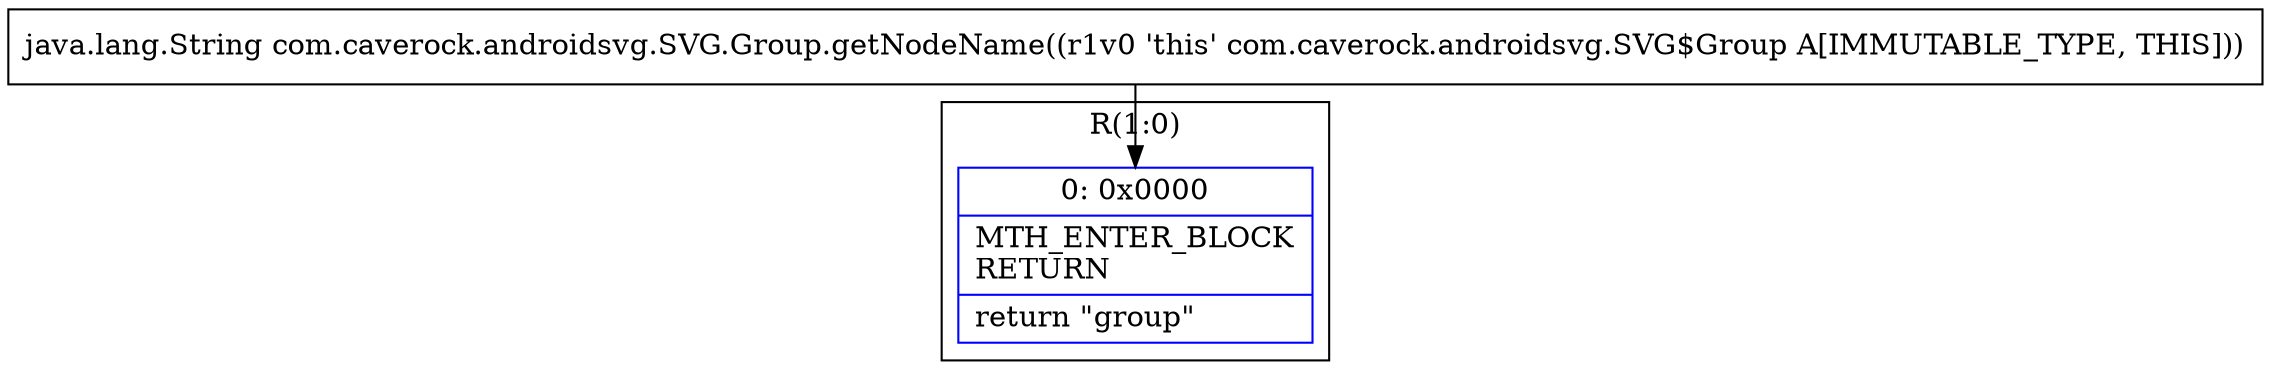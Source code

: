digraph "CFG forcom.caverock.androidsvg.SVG.Group.getNodeName()Ljava\/lang\/String;" {
subgraph cluster_Region_1595279633 {
label = "R(1:0)";
node [shape=record,color=blue];
Node_0 [shape=record,label="{0\:\ 0x0000|MTH_ENTER_BLOCK\lRETURN\l|return \"group\"\l}"];
}
MethodNode[shape=record,label="{java.lang.String com.caverock.androidsvg.SVG.Group.getNodeName((r1v0 'this' com.caverock.androidsvg.SVG$Group A[IMMUTABLE_TYPE, THIS])) }"];
MethodNode -> Node_0;
}

